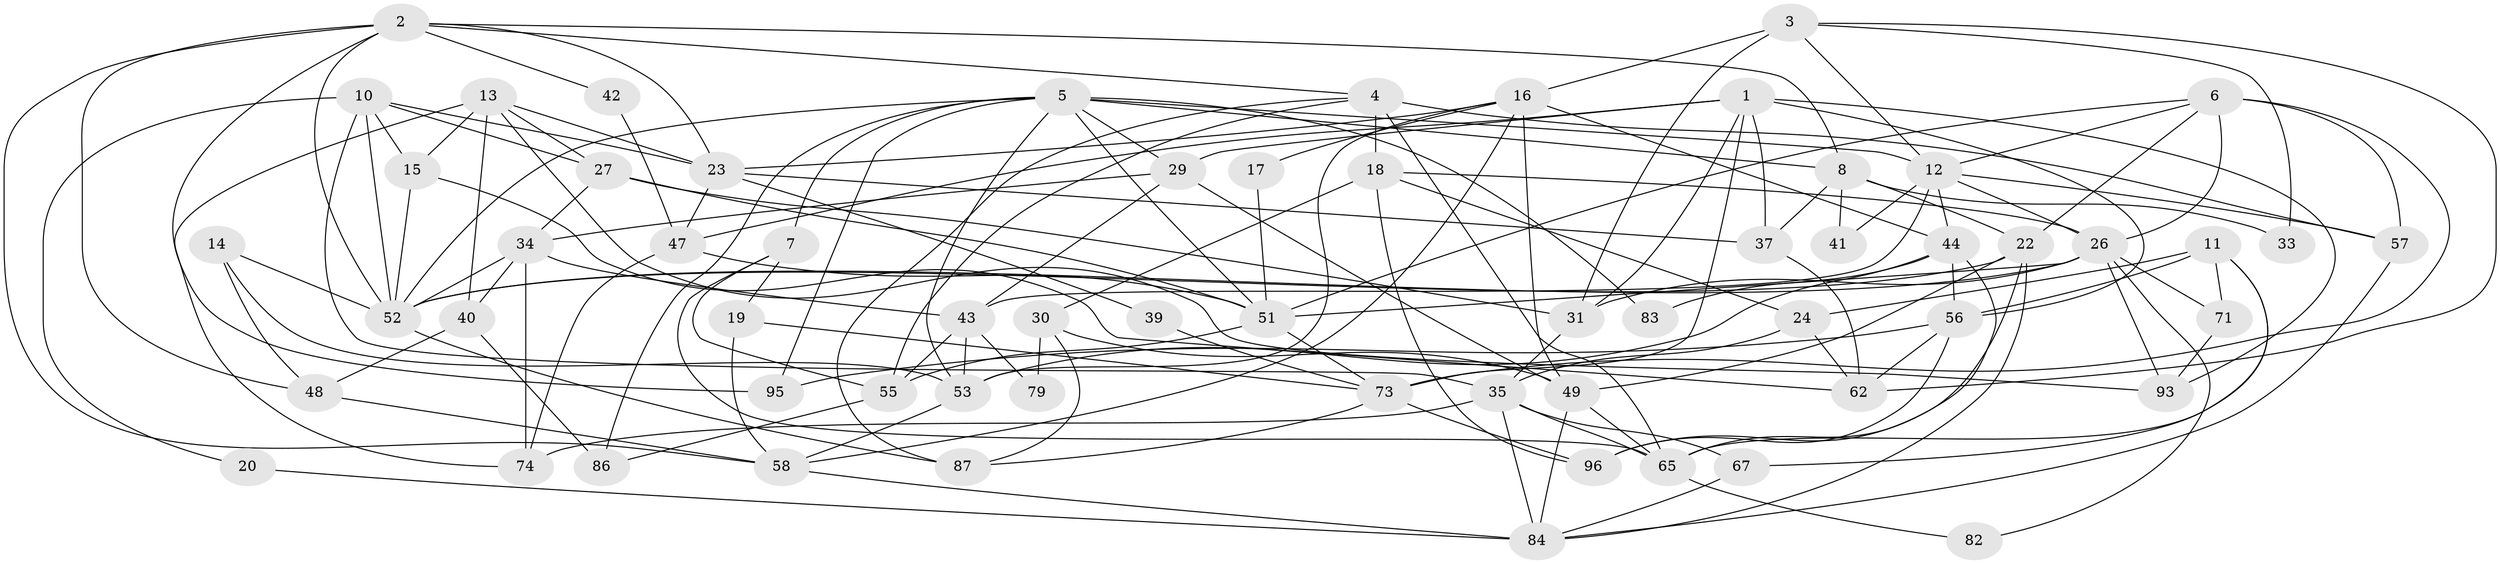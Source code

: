 // original degree distribution, {4: 0.32, 6: 0.1, 5: 0.21, 3: 0.23, 2: 0.12, 7: 0.02}
// Generated by graph-tools (version 1.1) at 2025/11/02/21/25 10:11:14]
// undirected, 62 vertices, 154 edges
graph export_dot {
graph [start="1"]
  node [color=gray90,style=filled];
  1 [super="+38"];
  2 [super="+72"];
  3 [super="+94"];
  4 [super="+21"];
  5 [super="+28"];
  6 [super="+77"];
  7 [super="+69"];
  8 [super="+9"];
  10 [super="+25"];
  11 [super="+81"];
  12 [super="+70"];
  13 [super="+88"];
  14 [super="+90"];
  15 [super="+46"];
  16 [super="+78"];
  17;
  18 [super="+59"];
  19;
  20 [super="+32"];
  22 [super="+99"];
  23 [super="+68"];
  24;
  26 [super="+66"];
  27 [super="+61"];
  29 [super="+63"];
  30;
  31 [super="+100"];
  33;
  34 [super="+36"];
  35;
  37 [super="+80"];
  39;
  40;
  41;
  42;
  43 [super="+45"];
  44 [super="+54"];
  47 [super="+64"];
  48;
  49 [super="+50"];
  51 [super="+76"];
  52 [super="+92"];
  53 [super="+98"];
  55 [super="+60"];
  56 [super="+97"];
  57;
  58 [super="+91"];
  62;
  65 [super="+85"];
  67;
  71;
  73 [super="+75"];
  74;
  79;
  82;
  83;
  84 [super="+89"];
  86;
  87;
  93;
  95;
  96;
  1 -- 73;
  1 -- 37;
  1 -- 93;
  1 -- 56;
  1 -- 47;
  1 -- 29;
  1 -- 31;
  2 -- 23;
  2 -- 42;
  2 -- 48;
  2 -- 4;
  2 -- 95;
  2 -- 52;
  2 -- 58;
  2 -- 8;
  3 -- 62;
  3 -- 33;
  3 -- 12;
  3 -- 31;
  3 -- 16 [weight=2];
  4 -- 65;
  4 -- 18 [weight=2];
  4 -- 57;
  4 -- 87;
  4 -- 55;
  5 -- 52;
  5 -- 83;
  5 -- 86;
  5 -- 95;
  5 -- 51;
  5 -- 12;
  5 -- 29;
  5 -- 53;
  5 -- 7;
  5 -- 8;
  6 -- 57;
  6 -- 22;
  6 -- 51;
  6 -- 73;
  6 -- 26;
  6 -- 12;
  7 -- 55;
  7 -- 19;
  7 -- 65;
  8 -- 37;
  8 -- 22;
  8 -- 33;
  8 -- 41;
  10 -- 52;
  10 -- 35;
  10 -- 27;
  10 -- 15;
  10 -- 23;
  10 -- 20;
  11 -- 24;
  11 -- 56;
  11 -- 67;
  11 -- 65;
  11 -- 71;
  12 -- 57;
  12 -- 41;
  12 -- 43;
  12 -- 26;
  12 -- 44;
  13 -- 74;
  13 -- 93;
  13 -- 40;
  13 -- 27;
  13 -- 23;
  13 -- 15;
  14 -- 53;
  14 -- 48;
  14 -- 52;
  15 -- 52;
  15 -- 62;
  16 -- 53;
  16 -- 49;
  16 -- 44;
  16 -- 17;
  16 -- 58;
  16 -- 23;
  17 -- 51;
  18 -- 24 [weight=2];
  18 -- 30;
  18 -- 96;
  18 -- 26;
  19 -- 58;
  19 -- 73;
  20 -- 84;
  22 -- 84;
  22 -- 49;
  22 -- 96;
  22 -- 52;
  23 -- 37;
  23 -- 47;
  23 -- 39;
  24 -- 35;
  24 -- 62;
  26 -- 71;
  26 -- 93;
  26 -- 82;
  26 -- 52;
  26 -- 31;
  26 -- 51;
  27 -- 51;
  27 -- 34;
  27 -- 31;
  29 -- 34;
  29 -- 49;
  29 -- 43;
  30 -- 87;
  30 -- 79;
  30 -- 49;
  31 -- 35;
  34 -- 40;
  34 -- 43;
  34 -- 74;
  34 -- 52;
  35 -- 67;
  35 -- 65;
  35 -- 74;
  35 -- 84;
  37 -- 62;
  39 -- 73;
  40 -- 48;
  40 -- 86;
  42 -- 47;
  43 -- 55;
  43 -- 53;
  43 -- 79;
  44 -- 56;
  44 -- 53;
  44 -- 65;
  44 -- 83;
  47 -- 51;
  47 -- 74;
  48 -- 58;
  49 -- 65;
  49 -- 84;
  51 -- 73;
  51 -- 55;
  52 -- 87;
  53 -- 58;
  55 -- 86;
  56 -- 62;
  56 -- 96;
  56 -- 95;
  57 -- 84;
  58 -- 84;
  65 -- 82;
  67 -- 84;
  71 -- 93;
  73 -- 87;
  73 -- 96;
}
